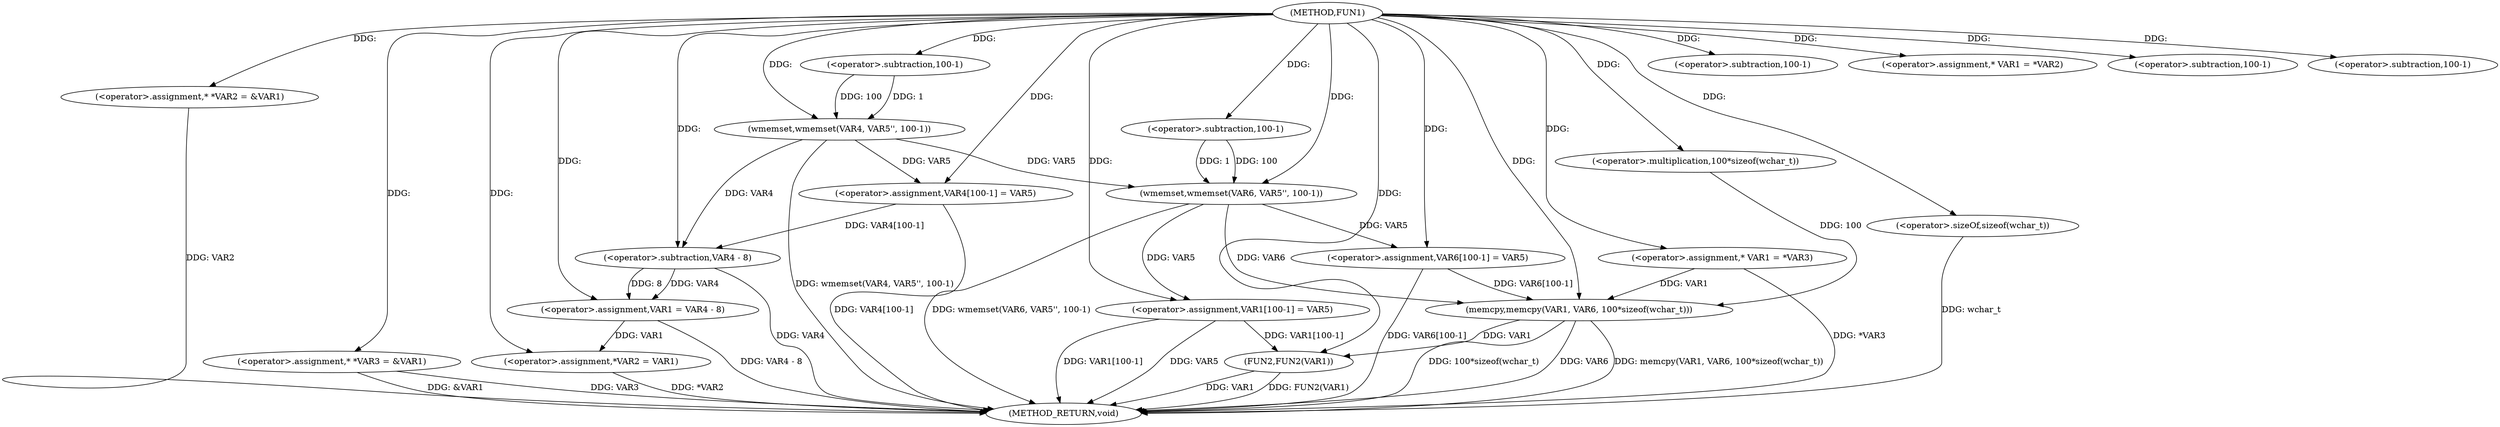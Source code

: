 digraph FUN1 {  
"1000100" [label = "(METHOD,FUN1)" ]
"1000179" [label = "(METHOD_RETURN,void)" ]
"1000104" [label = "(<operator>.assignment,* *VAR2 = &VAR1)" ]
"1000109" [label = "(<operator>.assignment,* *VAR3 = &VAR1)" ]
"1000114" [label = "(wmemset,wmemset(VAR4, VAR5'', 100-1))" ]
"1000117" [label = "(<operator>.subtraction,100-1)" ]
"1000120" [label = "(<operator>.assignment,VAR4[100-1] = VAR5)" ]
"1000123" [label = "(<operator>.subtraction,100-1)" ]
"1000129" [label = "(<operator>.assignment,* VAR1 = *VAR2)" ]
"1000133" [label = "(<operator>.assignment,VAR1 = VAR4 - 8)" ]
"1000135" [label = "(<operator>.subtraction,VAR4 - 8)" ]
"1000138" [label = "(<operator>.assignment,*VAR2 = VAR1)" ]
"1000144" [label = "(<operator>.assignment,* VAR1 = *VAR3)" ]
"1000150" [label = "(wmemset,wmemset(VAR6, VAR5'', 100-1))" ]
"1000153" [label = "(<operator>.subtraction,100-1)" ]
"1000156" [label = "(<operator>.assignment,VAR6[100-1] = VAR5)" ]
"1000159" [label = "(<operator>.subtraction,100-1)" ]
"1000163" [label = "(memcpy,memcpy(VAR1, VAR6, 100*sizeof(wchar_t)))" ]
"1000166" [label = "(<operator>.multiplication,100*sizeof(wchar_t))" ]
"1000168" [label = "(<operator>.sizeOf,sizeof(wchar_t))" ]
"1000170" [label = "(<operator>.assignment,VAR1[100-1] = VAR5)" ]
"1000173" [label = "(<operator>.subtraction,100-1)" ]
"1000177" [label = "(FUN2,FUN2(VAR1))" ]
  "1000177" -> "1000179"  [ label = "DDG: VAR1"] 
  "1000168" -> "1000179"  [ label = "DDG: wchar_t"] 
  "1000156" -> "1000179"  [ label = "DDG: VAR6[100-1]"] 
  "1000104" -> "1000179"  [ label = "DDG: VAR2"] 
  "1000114" -> "1000179"  [ label = "DDG: wmemset(VAR4, VAR5'', 100-1)"] 
  "1000138" -> "1000179"  [ label = "DDG: *VAR2"] 
  "1000163" -> "1000179"  [ label = "DDG: 100*sizeof(wchar_t)"] 
  "1000120" -> "1000179"  [ label = "DDG: VAR4[100-1]"] 
  "1000170" -> "1000179"  [ label = "DDG: VAR5"] 
  "1000109" -> "1000179"  [ label = "DDG: &VAR1"] 
  "1000163" -> "1000179"  [ label = "DDG: VAR6"] 
  "1000133" -> "1000179"  [ label = "DDG: VAR4 - 8"] 
  "1000109" -> "1000179"  [ label = "DDG: VAR3"] 
  "1000135" -> "1000179"  [ label = "DDG: VAR4"] 
  "1000170" -> "1000179"  [ label = "DDG: VAR1[100-1]"] 
  "1000177" -> "1000179"  [ label = "DDG: FUN2(VAR1)"] 
  "1000150" -> "1000179"  [ label = "DDG: wmemset(VAR6, VAR5'', 100-1)"] 
  "1000163" -> "1000179"  [ label = "DDG: memcpy(VAR1, VAR6, 100*sizeof(wchar_t))"] 
  "1000144" -> "1000179"  [ label = "DDG: *VAR3"] 
  "1000100" -> "1000104"  [ label = "DDG: "] 
  "1000100" -> "1000109"  [ label = "DDG: "] 
  "1000100" -> "1000114"  [ label = "DDG: "] 
  "1000117" -> "1000114"  [ label = "DDG: 100"] 
  "1000117" -> "1000114"  [ label = "DDG: 1"] 
  "1000100" -> "1000117"  [ label = "DDG: "] 
  "1000114" -> "1000120"  [ label = "DDG: VAR5"] 
  "1000100" -> "1000120"  [ label = "DDG: "] 
  "1000100" -> "1000123"  [ label = "DDG: "] 
  "1000100" -> "1000129"  [ label = "DDG: "] 
  "1000135" -> "1000133"  [ label = "DDG: VAR4"] 
  "1000135" -> "1000133"  [ label = "DDG: 8"] 
  "1000100" -> "1000133"  [ label = "DDG: "] 
  "1000114" -> "1000135"  [ label = "DDG: VAR4"] 
  "1000120" -> "1000135"  [ label = "DDG: VAR4[100-1]"] 
  "1000100" -> "1000135"  [ label = "DDG: "] 
  "1000133" -> "1000138"  [ label = "DDG: VAR1"] 
  "1000100" -> "1000138"  [ label = "DDG: "] 
  "1000100" -> "1000144"  [ label = "DDG: "] 
  "1000100" -> "1000150"  [ label = "DDG: "] 
  "1000114" -> "1000150"  [ label = "DDG: VAR5"] 
  "1000153" -> "1000150"  [ label = "DDG: 100"] 
  "1000153" -> "1000150"  [ label = "DDG: 1"] 
  "1000100" -> "1000153"  [ label = "DDG: "] 
  "1000150" -> "1000156"  [ label = "DDG: VAR5"] 
  "1000100" -> "1000156"  [ label = "DDG: "] 
  "1000100" -> "1000159"  [ label = "DDG: "] 
  "1000144" -> "1000163"  [ label = "DDG: VAR1"] 
  "1000100" -> "1000163"  [ label = "DDG: "] 
  "1000150" -> "1000163"  [ label = "DDG: VAR6"] 
  "1000156" -> "1000163"  [ label = "DDG: VAR6[100-1]"] 
  "1000166" -> "1000163"  [ label = "DDG: 100"] 
  "1000100" -> "1000166"  [ label = "DDG: "] 
  "1000100" -> "1000168"  [ label = "DDG: "] 
  "1000100" -> "1000170"  [ label = "DDG: "] 
  "1000150" -> "1000170"  [ label = "DDG: VAR5"] 
  "1000100" -> "1000173"  [ label = "DDG: "] 
  "1000163" -> "1000177"  [ label = "DDG: VAR1"] 
  "1000170" -> "1000177"  [ label = "DDG: VAR1[100-1]"] 
  "1000100" -> "1000177"  [ label = "DDG: "] 
}
